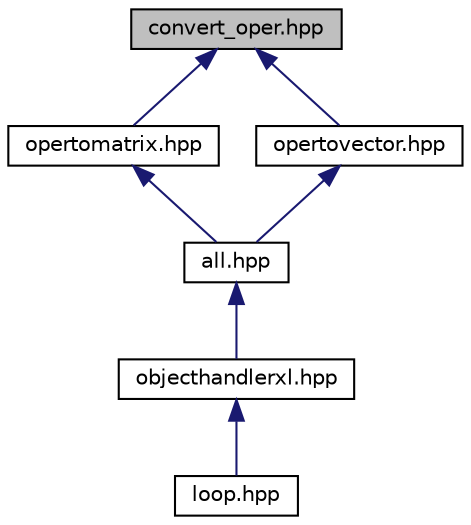 digraph "convert_oper.hpp"
{
  edge [fontname="Helvetica",fontsize="10",labelfontname="Helvetica",labelfontsize="10"];
  node [fontname="Helvetica",fontsize="10",shape=record];
  Node19 [label="convert_oper.hpp",height=0.2,width=0.4,color="black", fillcolor="grey75", style="filled", fontcolor="black"];
  Node19 -> Node20 [dir="back",color="midnightblue",fontsize="10",style="solid",fontname="Helvetica"];
  Node20 [label="opertomatrix.hpp",height=0.2,width=0.4,color="black", fillcolor="white", style="filled",URL="$opertomatrix_8hpp.html",tooltip="Conversion function operToMatrix - convert an OPER to a matrix. "];
  Node20 -> Node21 [dir="back",color="midnightblue",fontsize="10",style="solid",fontname="Helvetica"];
  Node21 [label="all.hpp",height=0.2,width=0.4,color="black", fillcolor="white", style="filled",URL="$all_8hpp.html",tooltip="#includes for all Excel conversion functions "];
  Node21 -> Node22 [dir="back",color="midnightblue",fontsize="10",style="solid",fontname="Helvetica"];
  Node22 [label="objecthandlerxl.hpp",height=0.2,width=0.4,color="black", fillcolor="white", style="filled",URL="$objecthandlerxl_8hpp.html",tooltip="#includes for all functionality in ObjectHandler "];
  Node22 -> Node23 [dir="back",color="midnightblue",fontsize="10",style="solid",fontname="Helvetica"];
  Node23 [label="loop.hpp",height=0.2,width=0.4,color="black", fillcolor="white", style="filled",URL="$loop_8hpp.html",tooltip="Support for Excel functions which loop on an input value. "];
  Node19 -> Node24 [dir="back",color="midnightblue",fontsize="10",style="solid",fontname="Helvetica"];
  Node24 [label="opertovector.hpp",height=0.2,width=0.4,color="black", fillcolor="white", style="filled",URL="$opertovector_8hpp.html",tooltip="Conversion function operToVector - convert an OPER to a std::vector. "];
  Node24 -> Node21 [dir="back",color="midnightblue",fontsize="10",style="solid",fontname="Helvetica"];
}
